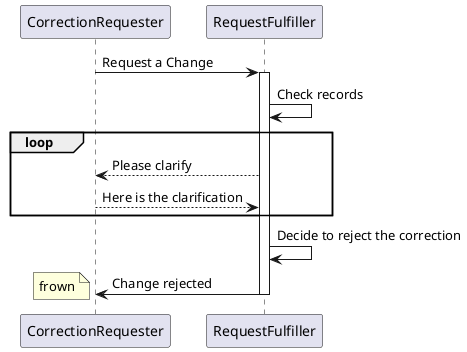 @startuml
note left: Notice a problem
CorrectionRequester->RequestFulfiller : Request a Change
Activate RequestFulfiller
RequestFulfiller->RequestFulfiller : Check records

loop
   RequestFulfiller-->CorrectionRequester : Please clarify
   CorrectionRequester-->RequestFulfiller : Here is the clarification
end

RequestFulfiller->RequestFulfiller : Decide to reject the correction
RequestFulfiller->CorrectionRequester : Change rejected
Deactivate RequestFulfiller

note left: frown
@enduml
